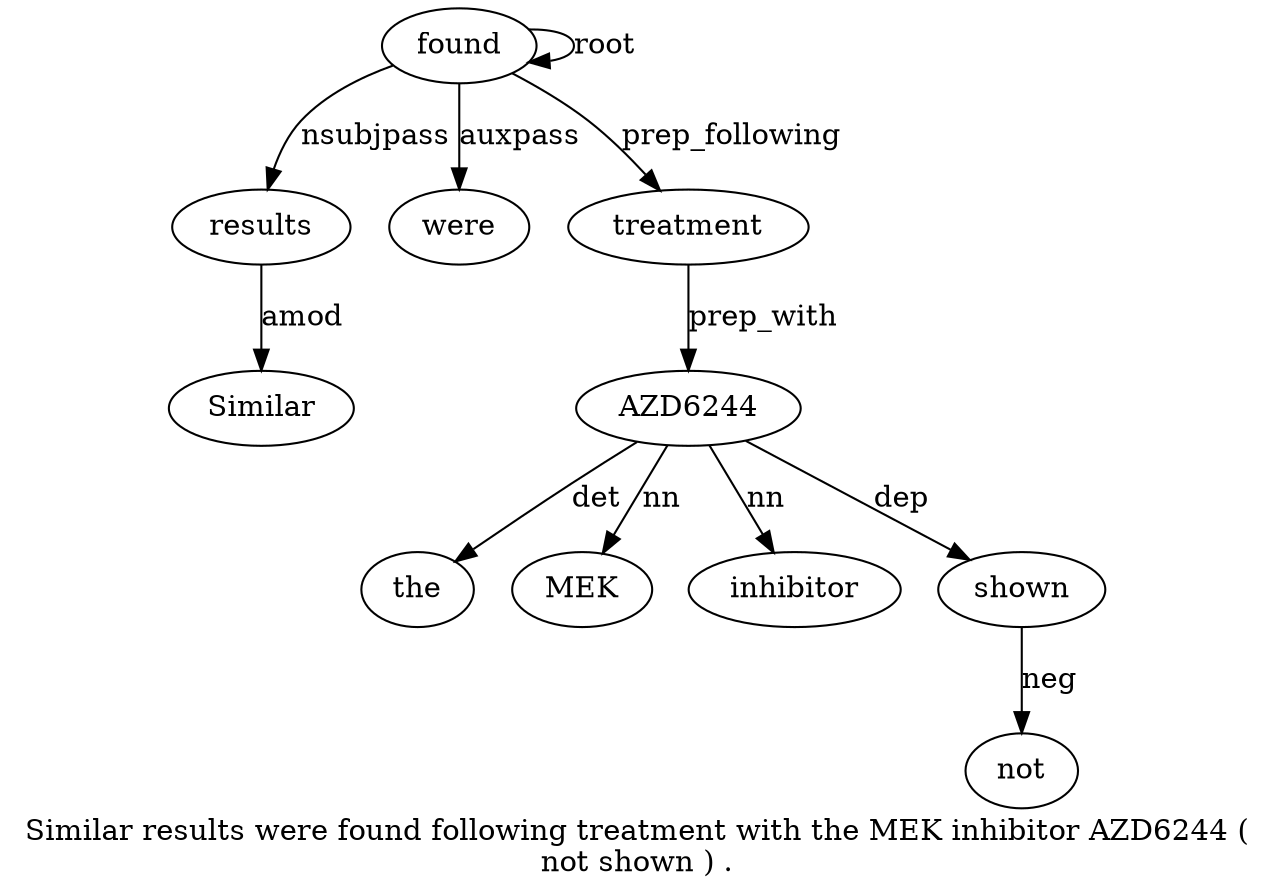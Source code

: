 digraph "Similar results were found following treatment with the MEK inhibitor AZD6244 ( not shown ) ." {
label="Similar results were found following treatment with the MEK inhibitor AZD6244 (
not shown ) .";
results2 [style=filled, fillcolor=white, label=results];
Similar1 [style=filled, fillcolor=white, label=Similar];
results2 -> Similar1  [label=amod];
found4 [style=filled, fillcolor=white, label=found];
found4 -> results2  [label=nsubjpass];
were3 [style=filled, fillcolor=white, label=were];
found4 -> were3  [label=auxpass];
found4 -> found4  [label=root];
treatment6 [style=filled, fillcolor=white, label=treatment];
found4 -> treatment6  [label=prep_following];
AZD624411 [style=filled, fillcolor=white, label=AZD6244];
the8 [style=filled, fillcolor=white, label=the];
AZD624411 -> the8  [label=det];
MEK9 [style=filled, fillcolor=white, label=MEK];
AZD624411 -> MEK9  [label=nn];
inhibitor10 [style=filled, fillcolor=white, label=inhibitor];
AZD624411 -> inhibitor10  [label=nn];
treatment6 -> AZD624411  [label=prep_with];
shown14 [style=filled, fillcolor=white, label=shown];
not13 [style=filled, fillcolor=white, label=not];
shown14 -> not13  [label=neg];
AZD624411 -> shown14  [label=dep];
}

